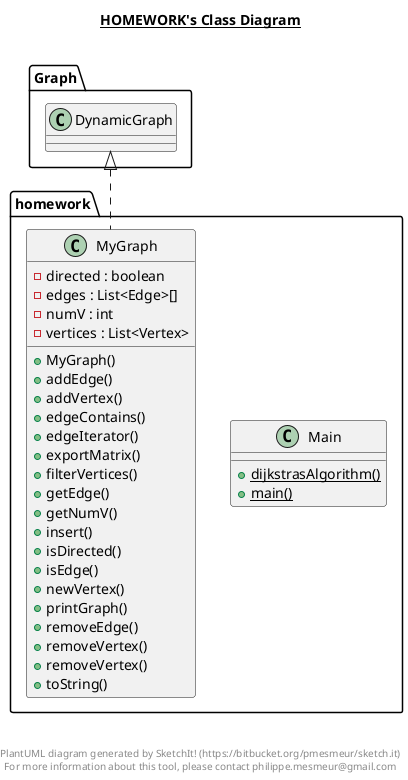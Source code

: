 @startuml

title __HOMEWORK's Class Diagram__\n

  namespace homework {
    class homework.Main {
        {static} + dijkstrasAlgorithm()
        {static} + main()
    }
  }
  

  namespace homework {
    class homework.MyGraph {
        - directed : boolean
        - edges : List<Edge>[]
        - numV : int
        - vertices : List<Vertex>
        + MyGraph()
        + addEdge()
        + addVertex()
        + edgeContains()
        + edgeIterator()
        + exportMatrix()
        + filterVertices()
        + getEdge()
        + getNumV()
        + insert()
        + isDirected()
        + isEdge()
        + newVertex()
        + printGraph()
        + removeEdge()
        + removeVertex()
        + removeVertex()
        + toString()
    }
  }
  

  homework.MyGraph .up.|> Graph.DynamicGraph


right footer


PlantUML diagram generated by SketchIt! (https://bitbucket.org/pmesmeur/sketch.it)
For more information about this tool, please contact philippe.mesmeur@gmail.com
endfooter

@enduml
